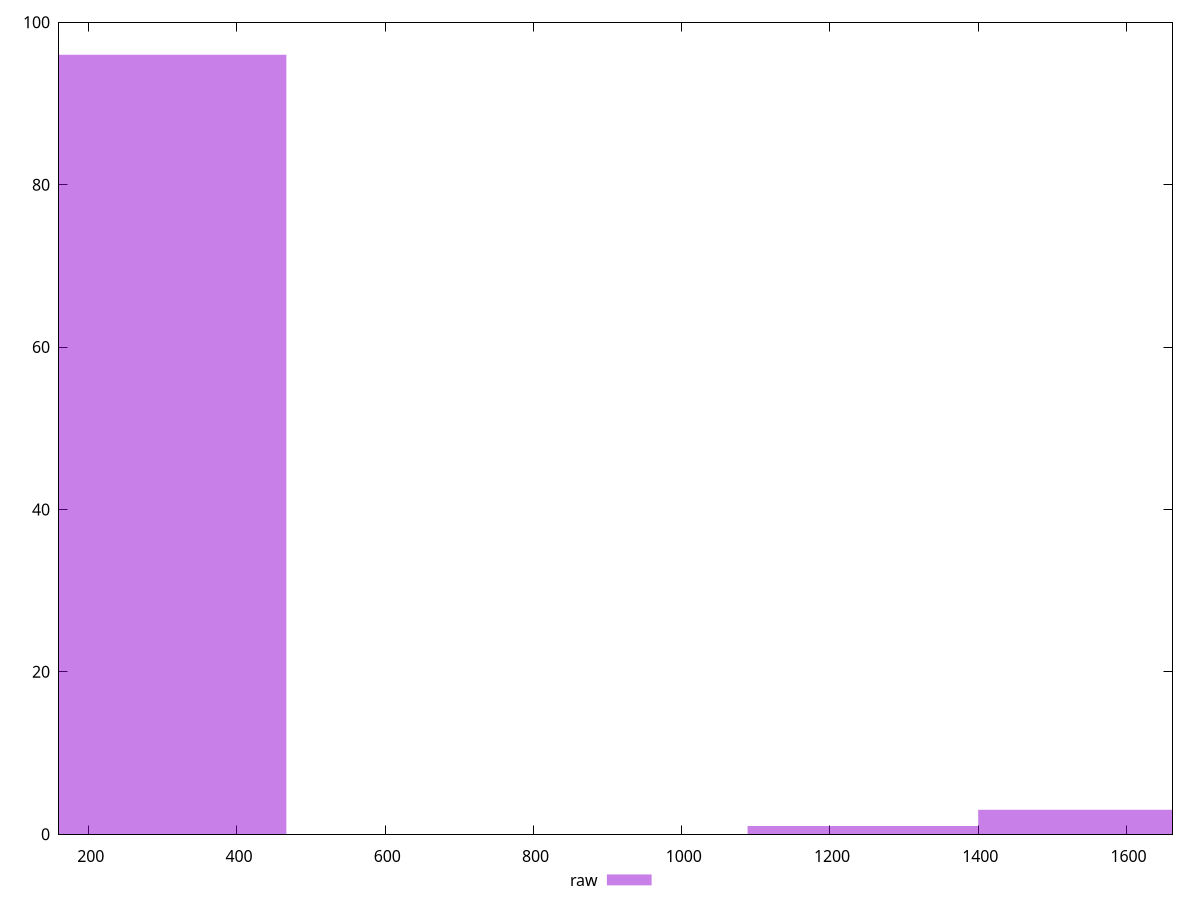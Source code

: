 reset

$raw <<EOF
1555.5473413073935 3
311.1094682614787 96
1244.4378730459148 1
EOF

set key outside below
set boxwidth 311.1094682614787
set xrange [159.925:1662.128]
set yrange [0:100]
set trange [0:100]
set style fill transparent solid 0.5 noborder
set terminal svg size 640, 490 enhanced background rgb 'white'
set output "reports/report_00030_2021-02-24T20-42-31.540Z/server-response-time/samples/music/raw/histogram.svg"

plot $raw title "raw" with boxes

reset
